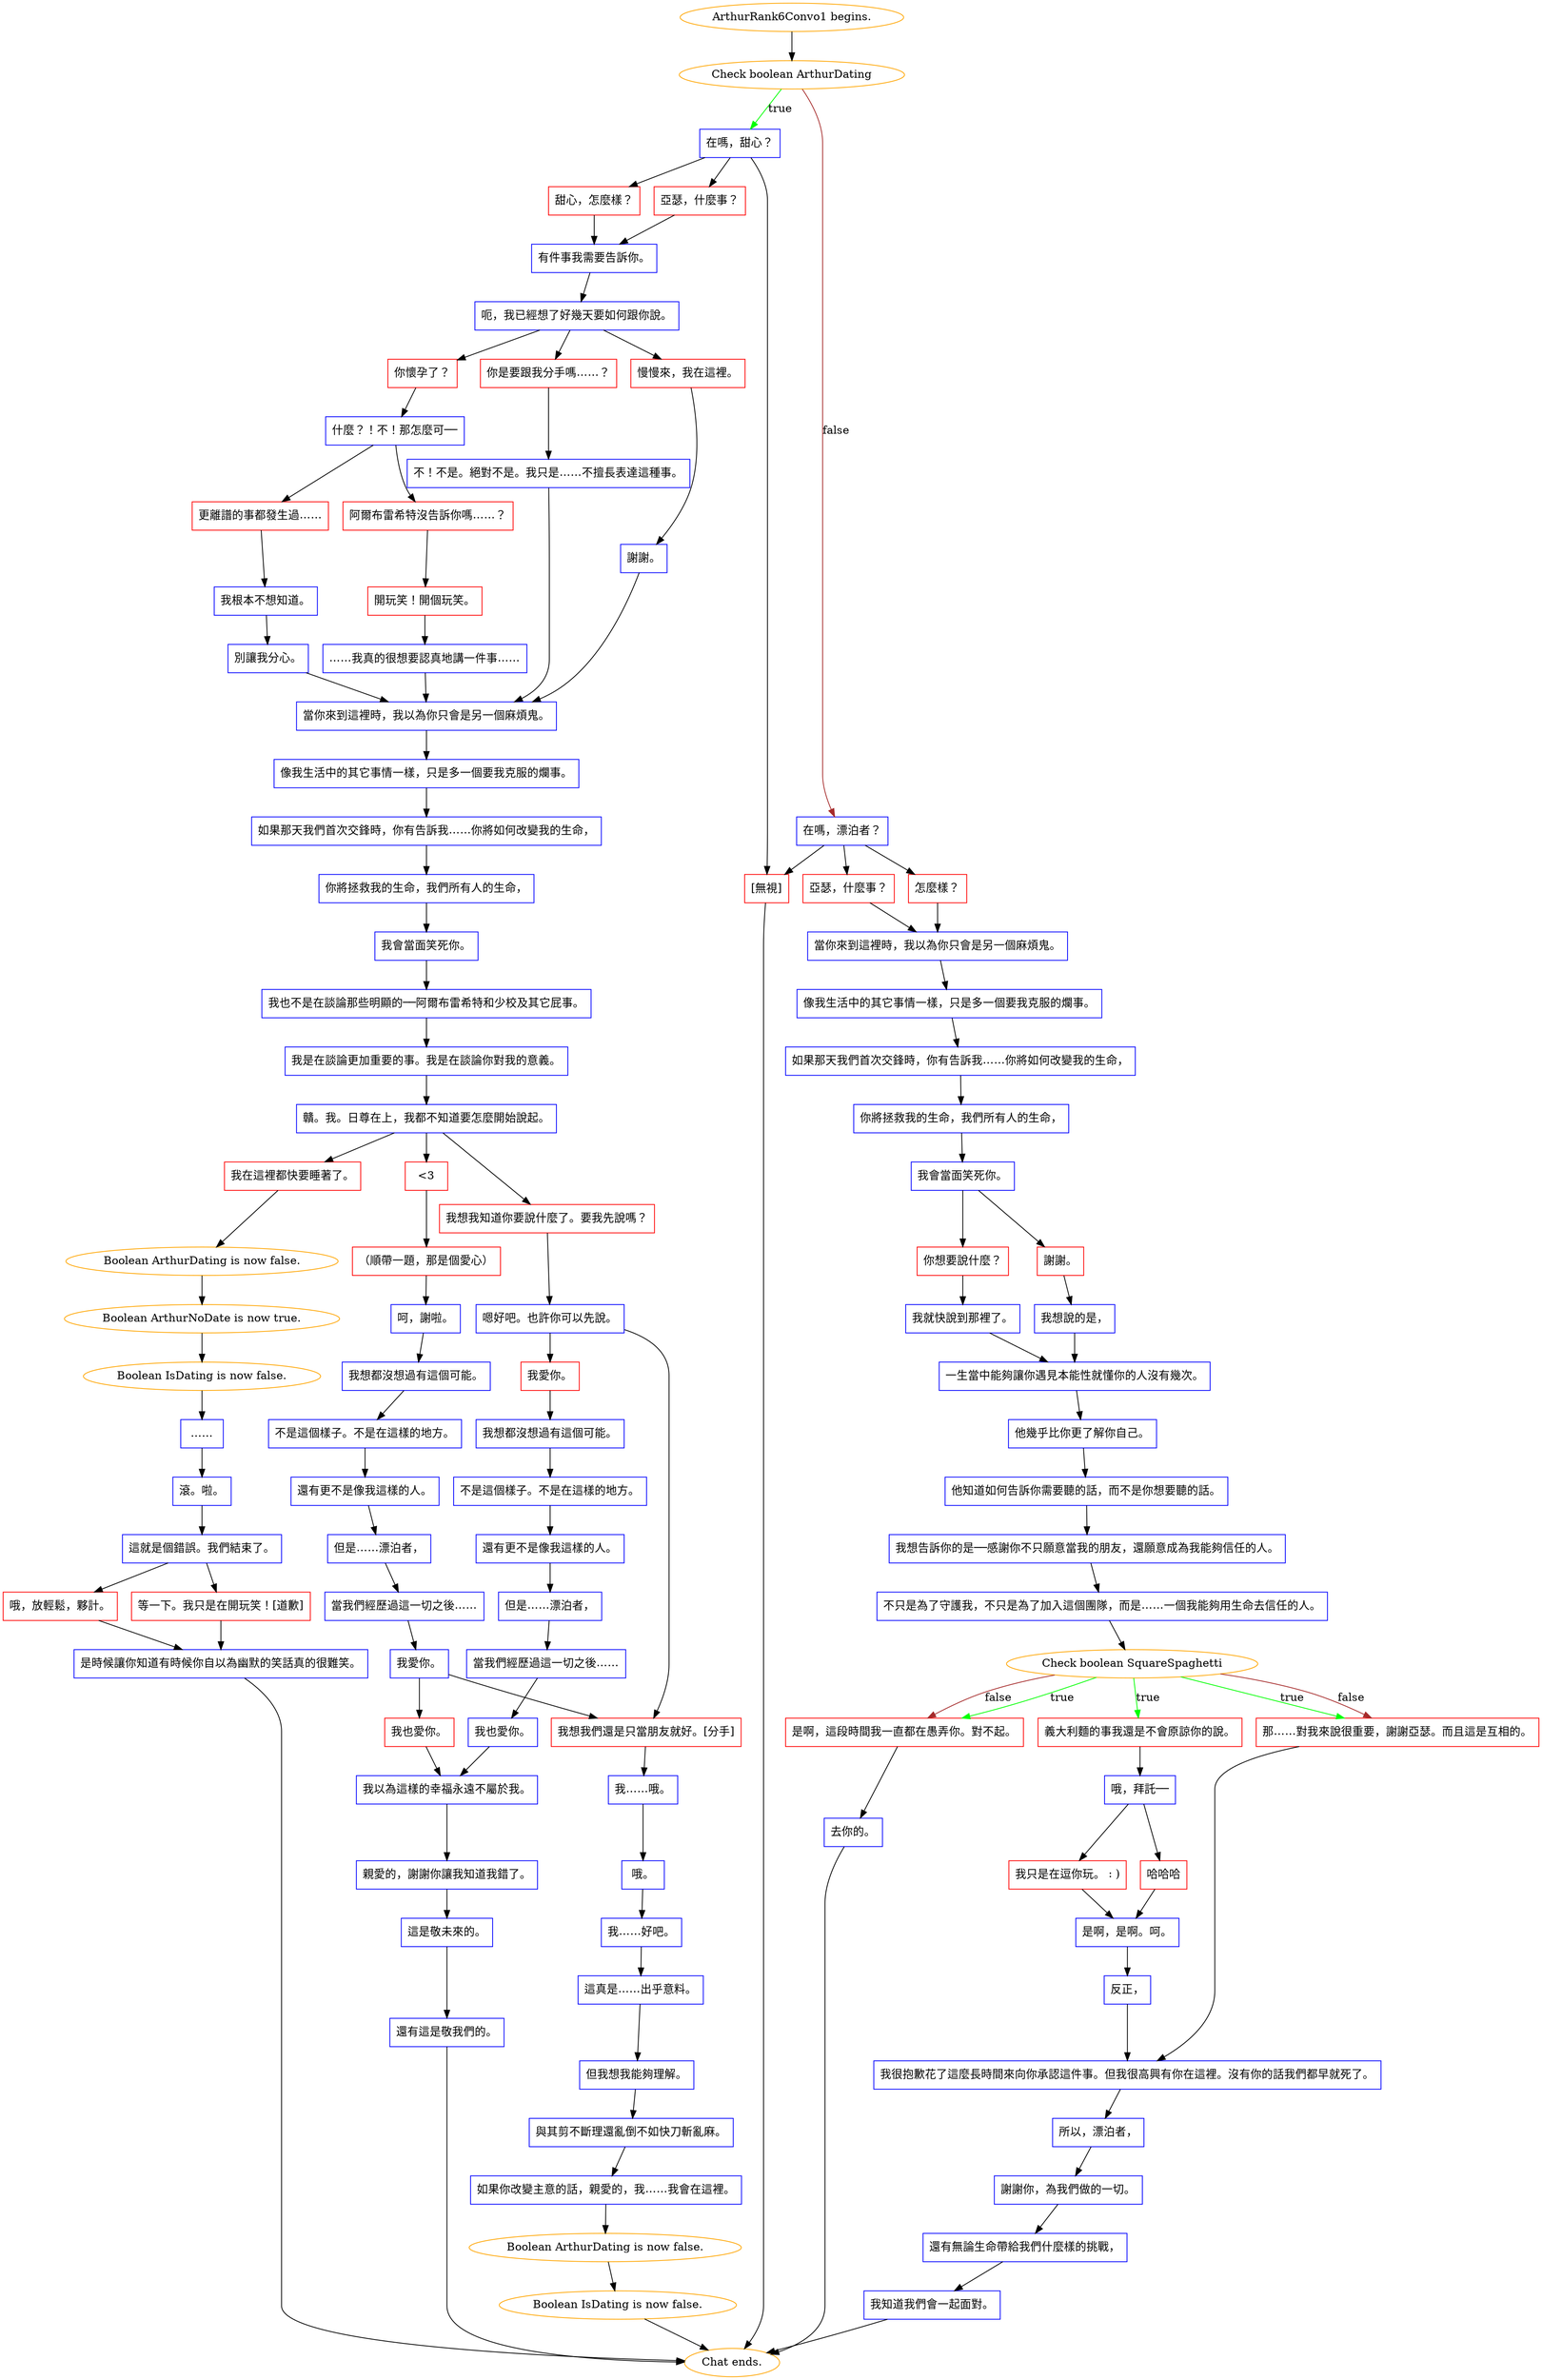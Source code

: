 digraph {
	"ArthurRank6Convo1 begins." [color=orange];
		"ArthurRank6Convo1 begins." -> j9397336;
	j9397336 [label="Check boolean ArthurDating",color=orange];
		j9397336 -> j1228195848 [label=true,color=green];
		j9397336 -> j2196194902 [label=false,color=brown];
	j1228195848 [label="在嗎，甜心？",shape=box,color=blue];
		j1228195848 -> j4137911962;
		j1228195848 -> j2832881838;
		j1228195848 -> j3102889003;
	j2196194902 [label="在嗎，漂泊者？",shape=box,color=blue];
		j2196194902 -> j1606251634;
		j2196194902 -> j1301680903;
		j2196194902 -> j3102889003;
	j4137911962 [label="亞瑟，什麼事？",shape=box,color=red];
		j4137911962 -> j2881457954;
	j2832881838 [label="甜心，怎麼樣？",shape=box,color=red];
		j2832881838 -> j2881457954;
	j3102889003 [label="[無視]",shape=box,color=red];
		j3102889003 -> "Chat ends.";
	j1606251634 [label="怎麼樣？",shape=box,color=red];
		j1606251634 -> j370748726;
	j1301680903 [label="亞瑟，什麼事？",shape=box,color=red];
		j1301680903 -> j370748726;
	j2881457954 [label="有件事我需要告訴你。",shape=box,color=blue];
		j2881457954 -> j691090196;
	"Chat ends." [color=orange];
	j370748726 [label="當你來到這裡時，我以為你只會是另一個麻煩鬼。",shape=box,color=blue];
		j370748726 -> j1786433302;
	j691090196 [label="呃，我已經想了好幾天要如何跟你說。",shape=box,color=blue];
		j691090196 -> j1322375874;
		j691090196 -> j3306124133;
		j691090196 -> j1213268990;
	j1786433302 [label="像我生活中的其它事情一樣，只是多一個要我克服的爛事。",shape=box,color=blue];
		j1786433302 -> j3569357480;
	j1322375874 [label="你懷孕了？",shape=box,color=red];
		j1322375874 -> j666913272;
	j3306124133 [label="你是要跟我分手嗎……？",shape=box,color=red];
		j3306124133 -> j900124463;
	j1213268990 [label="慢慢來，我在這裡。",shape=box,color=red];
		j1213268990 -> j1108704822;
	j3569357480 [label="如果那天我們首次交鋒時，你有告訴我……你將如何改變我的生命，",shape=box,color=blue];
		j3569357480 -> j2865175840;
	j666913272 [label="什麼？！不！那怎麼可──",shape=box,color=blue];
		j666913272 -> j2550241406;
		j666913272 -> j466116038;
	j900124463 [label="不！不是。絕對不是。我只是……不擅長表達這種事。",shape=box,color=blue];
		j900124463 -> j3584030408;
	j1108704822 [label="謝謝。",shape=box,color=blue];
		j1108704822 -> j3584030408;
	j2865175840 [label="你將拯救我的生命，我們所有人的生命，",shape=box,color=blue];
		j2865175840 -> j134120066;
	j2550241406 [label="更離譜的事都發生過……",shape=box,color=red];
		j2550241406 -> j3248605044;
	j466116038 [label="阿爾布雷希特沒告訴你嗎……？",shape=box,color=red];
		j466116038 -> j3504764358;
	j3584030408 [label="當你來到這裡時，我以為你只會是另一個麻煩鬼。",shape=box,color=blue];
		j3584030408 -> j1837296003;
	j134120066 [label="我會當面笑死你。",shape=box,color=blue];
		j134120066 -> j388389126;
		j134120066 -> j1205459761;
	j3248605044 [label="我根本不想知道。",shape=box,color=blue];
		j3248605044 -> j2906276668;
	j3504764358 [label="開玩笑！開個玩笑。",shape=box,color=red];
		j3504764358 -> j85518574;
	j1837296003 [label="像我生活中的其它事情一樣，只是多一個要我克服的爛事。",shape=box,color=blue];
		j1837296003 -> j3823610388;
	j388389126 [label="謝謝。",shape=box,color=red];
		j388389126 -> j526944747;
	j1205459761 [label="你想要說什麼？",shape=box,color=red];
		j1205459761 -> j1068093200;
	j2906276668 [label="別讓我分心。",shape=box,color=blue];
		j2906276668 -> j3584030408;
	j85518574 [label="……我真的很想要認真地講一件事……",shape=box,color=blue];
		j85518574 -> j3584030408;
	j3823610388 [label="如果那天我們首次交鋒時，你有告訴我……你將如何改變我的生命，",shape=box,color=blue];
		j3823610388 -> j3973791812;
	j526944747 [label="我想說的是，",shape=box,color=blue];
		j526944747 -> j2324017504;
	j1068093200 [label="我就快說到那裡了。",shape=box,color=blue];
		j1068093200 -> j2324017504;
	j3973791812 [label="你將拯救我的生命，我們所有人的生命，",shape=box,color=blue];
		j3973791812 -> j4182286997;
	j2324017504 [label="一生當中能夠讓你遇見本能性就懂你的人沒有幾次。",shape=box,color=blue];
		j2324017504 -> j2487133082;
	j4182286997 [label="我會當面笑死你。",shape=box,color=blue];
		j4182286997 -> j1503651636;
	j2487133082 [label="他幾乎比你更了解你自己。",shape=box,color=blue];
		j2487133082 -> j4264013187;
	j1503651636 [label="我也不是在談論那些明顯的──阿爾布雷希特和少校及其它屁事。",shape=box,color=blue];
		j1503651636 -> j3972941733;
	j4264013187 [label="他知道如何告訴你需要聽的話，而不是你想要聽的話。",shape=box,color=blue];
		j4264013187 -> j350483365;
	j3972941733 [label="我是在談論更加重要的事。我是在談論你對我的意義。",shape=box,color=blue];
		j3972941733 -> j3116538672;
	j350483365 [label="我想告訴你的是──感謝你不只願意當我的朋友，還願意成為我能夠信任的人。",shape=box,color=blue];
		j350483365 -> j773893315;
	j3116538672 [label="贛。我。日尊在上，我都不知道要怎麼開始說起。",shape=box,color=blue];
		j3116538672 -> j4243540848;
		j3116538672 -> j3278848521;
		j3116538672 -> j2999420498;
	j773893315 [label="不只是為了守護我，不只是為了加入這個團隊，而是……一個我能夠用生命去信任的人。",shape=box,color=blue];
		j773893315 -> j2910686797;
	j4243540848 [label="我想我知道你要說什麼了。要我先說嗎？",shape=box,color=red];
		j4243540848 -> j128324825;
	j3278848521 [label="<3",shape=box,color=red];
		j3278848521 -> j1542498790;
	j2999420498 [label="我在這裡都快要睡著了。",shape=box,color=red];
		j2999420498 -> j4124492073;
	j2910686797 [label="Check boolean SquareSpaghetti",color=orange];
		j2910686797 -> j942111180 [label=true,color=green];
		j2910686797 -> j2424022871 [label=true,color=green];
		j2910686797 -> j3152885312 [label=true,color=green];
		j2910686797 -> j2424022871 [label=false,color=brown];
		j2910686797 -> j3152885312 [label=false,color=brown];
	j128324825 [label="嗯好吧。也許你可以先說。",shape=box,color=blue];
		j128324825 -> j3550929752;
		j128324825 -> j4091509768;
	j1542498790 [label="（順帶一題，那是個愛心）",shape=box,color=red];
		j1542498790 -> j2922365315;
	j4124492073 [label="Boolean ArthurDating is now false.",color=orange];
		j4124492073 -> j89488328;
	j942111180 [label="義大利麵的事我還是不會原諒你的說。",shape=box,color=red];
		j942111180 -> j3047987210;
	j2424022871 [label="那……對我來說很重要，謝謝亞瑟。而且這是互相的。",shape=box,color=red];
		j2424022871 -> j3137378682;
	j3152885312 [label="是啊，這段時間我一直都在愚弄你。對不起。",shape=box,color=red];
		j3152885312 -> j904434020;
	j3550929752 [label="我愛你。",shape=box,color=red];
		j3550929752 -> j2532445073;
	j4091509768 [label="我想我們還是只當朋友就好。[分手]",shape=box,color=red];
		j4091509768 -> j767914083;
	j2922365315 [label="呵，謝啦。",shape=box,color=blue];
		j2922365315 -> j3240249408;
	j89488328 [label="Boolean ArthurNoDate is now true.",color=orange];
		j89488328 -> j1329374093;
	j3047987210 [label="哦，拜託──",shape=box,color=blue];
		j3047987210 -> j379499169;
		j3047987210 -> j3568658969;
	j3137378682 [label="我很抱歉花了這麼長時間來向你承認這件事。但我很高興有你在這裡。沒有你的話我們都早就死了。",shape=box,color=blue];
		j3137378682 -> j590756800;
	j904434020 [label="去你的。",shape=box,color=blue];
		j904434020 -> "Chat ends.";
	j2532445073 [label="我想都沒想過有這個可能。",shape=box,color=blue];
		j2532445073 -> j253310653;
	j767914083 [label="我……哦。",shape=box,color=blue];
		j767914083 -> j920252695;
	j3240249408 [label="我想都沒想過有這個可能。",shape=box,color=blue];
		j3240249408 -> j688742027;
	j1329374093 [label="Boolean IsDating is now false.",color=orange];
		j1329374093 -> j1840063343;
	j379499169 [label="哈哈哈",shape=box,color=red];
		j379499169 -> j2443712321;
	j3568658969 [label="我只是在逗你玩。 : )",shape=box,color=red];
		j3568658969 -> j2443712321;
	j590756800 [label="所以，漂泊者，",shape=box,color=blue];
		j590756800 -> j4280899545;
	j253310653 [label="不是這個樣子。不是在這樣的地方。",shape=box,color=blue];
		j253310653 -> j3565462003;
	j920252695 [label="哦。",shape=box,color=blue];
		j920252695 -> j3498049068;
	j688742027 [label="不是這個樣子。不是在這樣的地方。",shape=box,color=blue];
		j688742027 -> j722026000;
	j1840063343 [label="……",shape=box,color=blue];
		j1840063343 -> j3972509913;
	j2443712321 [label="是啊，是啊。呵。",shape=box,color=blue];
		j2443712321 -> j990117206;
	j4280899545 [label="謝謝你，為我們做的一切。",shape=box,color=blue];
		j4280899545 -> j1978064338;
	j3565462003 [label="還有更不是像我這樣的人。",shape=box,color=blue];
		j3565462003 -> j4169026581;
	j3498049068 [label="我……好吧。",shape=box,color=blue];
		j3498049068 -> j2523107383;
	j722026000 [label="還有更不是像我這樣的人。",shape=box,color=blue];
		j722026000 -> j1464542335;
	j3972509913 [label="滾。啦。",shape=box,color=blue];
		j3972509913 -> j1854281208;
	j990117206 [label="反正，",shape=box,color=blue];
		j990117206 -> j3137378682;
	j1978064338 [label="還有無論生命帶給我們什麼樣的挑戰，",shape=box,color=blue];
		j1978064338 -> j1699048182;
	j4169026581 [label="但是……漂泊者，",shape=box,color=blue];
		j4169026581 -> j4114222698;
	j2523107383 [label="這真是……出乎意料。",shape=box,color=blue];
		j2523107383 -> j2580985215;
	j1464542335 [label="但是……漂泊者，",shape=box,color=blue];
		j1464542335 -> j706665233;
	j1854281208 [label="這就是個錯誤。我們結束了。",shape=box,color=blue];
		j1854281208 -> j487519432;
		j1854281208 -> j1017254774;
	j1699048182 [label="我知道我們會一起面對。",shape=box,color=blue];
		j1699048182 -> "Chat ends.";
	j4114222698 [label="當我們經歷過這一切之後……",shape=box,color=blue];
		j4114222698 -> j127695232;
	j2580985215 [label="但我想我能夠理解。",shape=box,color=blue];
		j2580985215 -> j1549738294;
	j706665233 [label="當我們經歷過這一切之後……",shape=box,color=blue];
		j706665233 -> j325759695;
	j487519432 [label="等一下。我只是在開玩笑！[道歉]",shape=box,color=red];
		j487519432 -> j574262619;
	j1017254774 [label="哦，放輕鬆，夥計。",shape=box,color=red];
		j1017254774 -> j574262619;
	j127695232 [label="我也愛你。",shape=box,color=blue];
		j127695232 -> j245901529;
	j1549738294 [label="與其剪不斷理還亂倒不如快刀斬亂麻。",shape=box,color=blue];
		j1549738294 -> j672371786;
	j325759695 [label="我愛你。",shape=box,color=blue];
		j325759695 -> j3464824943;
		j325759695 -> j4091509768;
	j574262619 [label="是時候讓你知道有時候你自以為幽默的笑話真的很難笑。",shape=box,color=blue];
		j574262619 -> "Chat ends.";
	j245901529 [label="我以為這樣的幸福永遠不屬於我。",shape=box,color=blue];
		j245901529 -> j512343588;
	j672371786 [label="如果你改變主意的話，親愛的，我……我會在這裡。",shape=box,color=blue];
		j672371786 -> j2178789389;
	j3464824943 [label="我也愛你。",shape=box,color=red];
		j3464824943 -> j245901529;
	j512343588 [label="親愛的，謝謝你讓我知道我錯了。",shape=box,color=blue];
		j512343588 -> j808153425;
	j2178789389 [label="Boolean ArthurDating is now false.",color=orange];
		j2178789389 -> j178902881;
	j808153425 [label="這是敬未來的。",shape=box,color=blue];
		j808153425 -> j1279677401;
	j178902881 [label="Boolean IsDating is now false.",color=orange];
		j178902881 -> "Chat ends.";
	j1279677401 [label="還有這是敬我們的。",shape=box,color=blue];
		j1279677401 -> "Chat ends.";
}